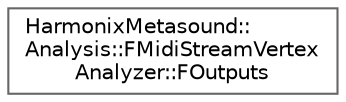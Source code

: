 digraph "Graphical Class Hierarchy"
{
 // INTERACTIVE_SVG=YES
 // LATEX_PDF_SIZE
  bgcolor="transparent";
  edge [fontname=Helvetica,fontsize=10,labelfontname=Helvetica,labelfontsize=10];
  node [fontname=Helvetica,fontsize=10,shape=box,height=0.2,width=0.4];
  rankdir="LR";
  Node0 [id="Node000000",label="HarmonixMetasound::\lAnalysis::FMidiStreamVertex\lAnalyzer::FOutputs",height=0.2,width=0.4,color="grey40", fillcolor="white", style="filled",URL="$d3/dc4/structHarmonixMetasound_1_1Analysis_1_1FMidiStreamVertexAnalyzer_1_1FOutputs.html",tooltip=" "];
}
